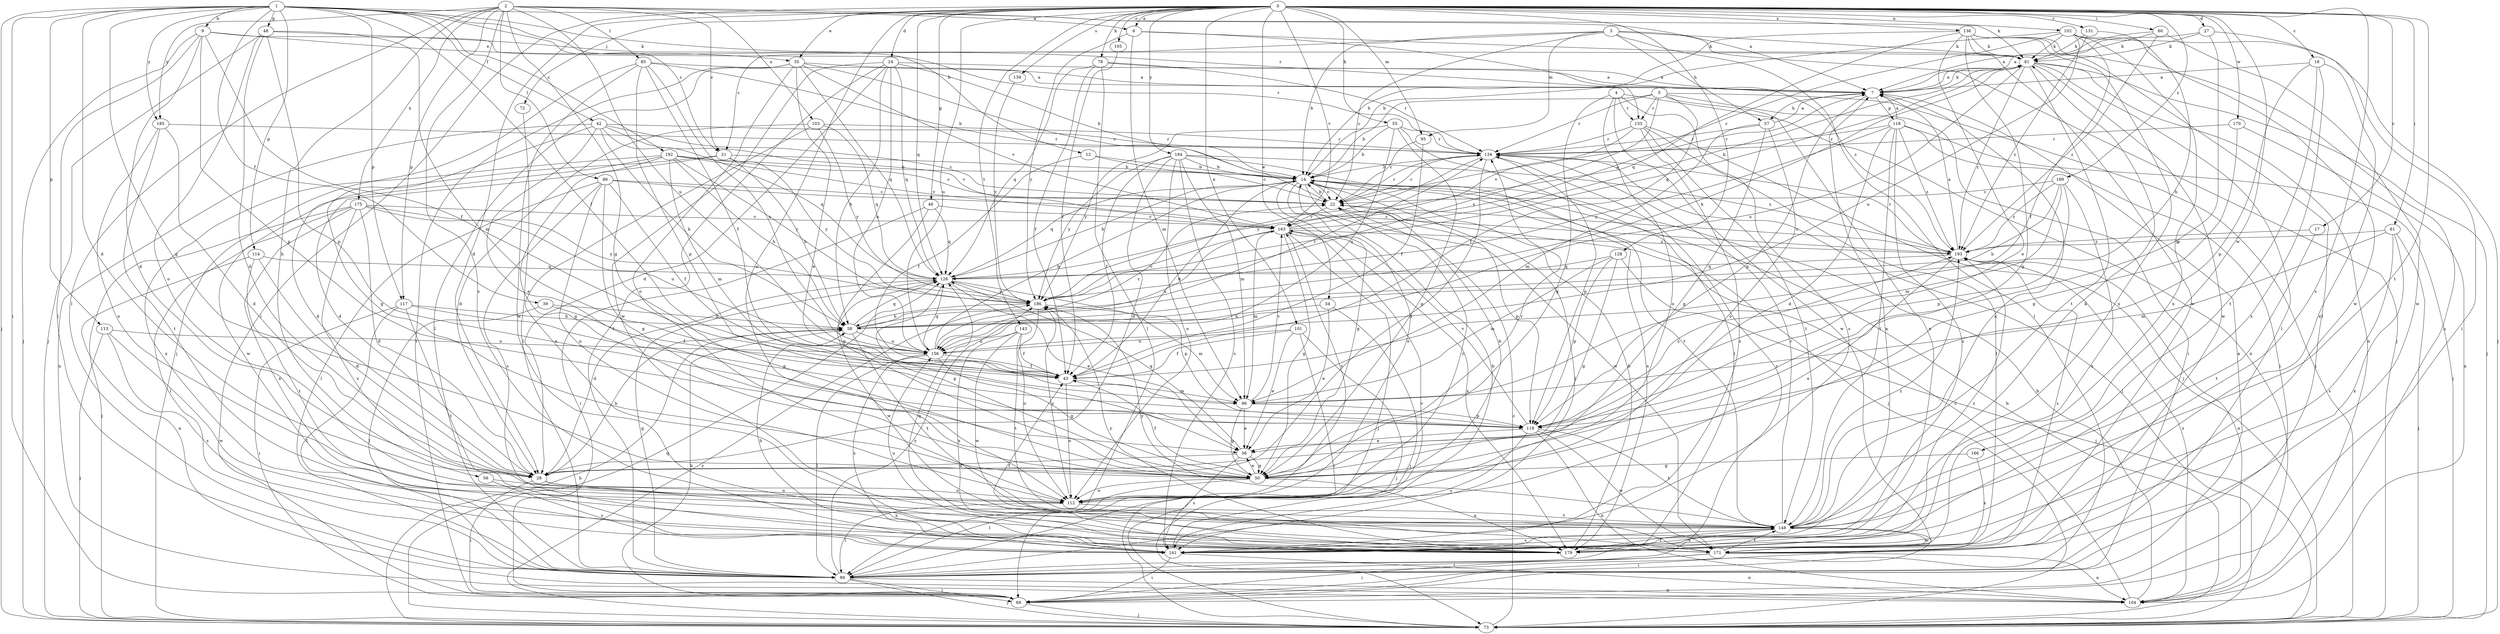 strict digraph  {
0;
1;
2;
3;
4;
5;
6;
7;
9;
12;
14;
17;
18;
21;
22;
24;
27;
28;
34;
35;
36;
39;
42;
43;
46;
48;
50;
55;
56;
57;
58;
60;
61;
66;
72;
73;
78;
81;
85;
86;
89;
95;
96;
101;
102;
103;
104;
105;
112;
113;
114;
117;
118;
119;
126;
128;
131;
133;
134;
136;
139;
141;
143;
148;
156;
163;
166;
170;
171;
175;
179;
184;
185;
186;
189;
192;
193;
0 -> 6  [label=a];
0 -> 17  [label=c];
0 -> 18  [label=c];
0 -> 24  [label=d];
0 -> 27  [label=d];
0 -> 28  [label=d];
0 -> 34  [label=e];
0 -> 35  [label=e];
0 -> 46  [label=g];
0 -> 55  [label=h];
0 -> 60  [label=i];
0 -> 61  [label=i];
0 -> 66  [label=i];
0 -> 72  [label=j];
0 -> 78  [label=k];
0 -> 95  [label=m];
0 -> 101  [label=n];
0 -> 102  [label=n];
0 -> 105  [label=o];
0 -> 112  [label=o];
0 -> 126  [label=q];
0 -> 128  [label=r];
0 -> 131  [label=r];
0 -> 136  [label=s];
0 -> 139  [label=s];
0 -> 141  [label=s];
0 -> 143  [label=t];
0 -> 148  [label=t];
0 -> 156  [label=u];
0 -> 163  [label=v];
0 -> 166  [label=w];
0 -> 170  [label=w];
0 -> 184  [label=y];
0 -> 189  [label=z];
1 -> 9  [label=b];
1 -> 12  [label=b];
1 -> 21  [label=c];
1 -> 28  [label=d];
1 -> 39  [label=f];
1 -> 42  [label=f];
1 -> 43  [label=f];
1 -> 48  [label=g];
1 -> 50  [label=g];
1 -> 66  [label=i];
1 -> 73  [label=j];
1 -> 81  [label=k];
1 -> 113  [label=p];
1 -> 114  [label=p];
1 -> 117  [label=p];
1 -> 133  [label=r];
1 -> 185  [label=y];
1 -> 192  [label=z];
2 -> 6  [label=a];
2 -> 7  [label=a];
2 -> 21  [label=c];
2 -> 50  [label=g];
2 -> 56  [label=h];
2 -> 85  [label=l];
2 -> 86  [label=l];
2 -> 89  [label=l];
2 -> 103  [label=n];
2 -> 117  [label=p];
2 -> 141  [label=s];
2 -> 156  [label=u];
2 -> 175  [label=x];
2 -> 185  [label=y];
3 -> 14  [label=b];
3 -> 21  [label=c];
3 -> 22  [label=c];
3 -> 57  [label=h];
3 -> 73  [label=j];
3 -> 81  [label=k];
3 -> 89  [label=l];
3 -> 95  [label=m];
4 -> 50  [label=g];
4 -> 104  [label=n];
4 -> 112  [label=o];
4 -> 133  [label=r];
4 -> 141  [label=s];
4 -> 171  [label=w];
5 -> 14  [label=b];
5 -> 43  [label=f];
5 -> 66  [label=i];
5 -> 73  [label=j];
5 -> 133  [label=r];
5 -> 134  [label=r];
5 -> 179  [label=x];
5 -> 186  [label=y];
6 -> 81  [label=k];
6 -> 96  [label=m];
6 -> 186  [label=y];
6 -> 193  [label=z];
7 -> 57  [label=h];
7 -> 81  [label=k];
7 -> 118  [label=p];
7 -> 119  [label=p];
9 -> 28  [label=d];
9 -> 35  [label=e];
9 -> 43  [label=f];
9 -> 73  [label=j];
9 -> 89  [label=l];
9 -> 119  [label=p];
9 -> 134  [label=r];
12 -> 14  [label=b];
12 -> 22  [label=c];
12 -> 43  [label=f];
14 -> 22  [label=c];
14 -> 50  [label=g];
14 -> 73  [label=j];
14 -> 89  [label=l];
14 -> 112  [label=o];
14 -> 126  [label=q];
14 -> 171  [label=w];
14 -> 179  [label=x];
17 -> 148  [label=t];
17 -> 193  [label=z];
18 -> 7  [label=a];
18 -> 119  [label=p];
18 -> 141  [label=s];
18 -> 148  [label=t];
18 -> 179  [label=x];
21 -> 14  [label=b];
21 -> 28  [label=d];
21 -> 58  [label=h];
21 -> 171  [label=w];
21 -> 186  [label=y];
22 -> 14  [label=b];
22 -> 119  [label=p];
22 -> 134  [label=r];
22 -> 163  [label=v];
24 -> 7  [label=a];
24 -> 14  [label=b];
24 -> 28  [label=d];
24 -> 58  [label=h];
24 -> 89  [label=l];
24 -> 126  [label=q];
24 -> 156  [label=u];
24 -> 171  [label=w];
27 -> 7  [label=a];
27 -> 66  [label=i];
27 -> 81  [label=k];
27 -> 119  [label=p];
28 -> 58  [label=h];
28 -> 66  [label=i];
28 -> 112  [label=o];
28 -> 179  [label=x];
34 -> 36  [label=e];
34 -> 58  [label=h];
34 -> 73  [label=j];
35 -> 7  [label=a];
35 -> 22  [label=c];
35 -> 36  [label=e];
35 -> 66  [label=i];
35 -> 89  [label=l];
35 -> 112  [label=o];
35 -> 126  [label=q];
35 -> 163  [label=v];
36 -> 28  [label=d];
36 -> 50  [label=g];
36 -> 126  [label=q];
36 -> 141  [label=s];
39 -> 43  [label=f];
39 -> 58  [label=h];
39 -> 89  [label=l];
42 -> 22  [label=c];
42 -> 36  [label=e];
42 -> 50  [label=g];
42 -> 58  [label=h];
42 -> 104  [label=n];
42 -> 126  [label=q];
42 -> 134  [label=r];
42 -> 163  [label=v];
43 -> 14  [label=b];
43 -> 96  [label=m];
43 -> 112  [label=o];
46 -> 50  [label=g];
46 -> 66  [label=i];
46 -> 126  [label=q];
46 -> 163  [label=v];
48 -> 28  [label=d];
48 -> 73  [label=j];
48 -> 81  [label=k];
48 -> 96  [label=m];
48 -> 112  [label=o];
48 -> 119  [label=p];
50 -> 36  [label=e];
50 -> 43  [label=f];
50 -> 89  [label=l];
50 -> 112  [label=o];
50 -> 134  [label=r];
50 -> 179  [label=x];
55 -> 14  [label=b];
55 -> 50  [label=g];
55 -> 89  [label=l];
55 -> 134  [label=r];
55 -> 156  [label=u];
55 -> 186  [label=y];
56 -> 112  [label=o];
56 -> 141  [label=s];
57 -> 7  [label=a];
57 -> 50  [label=g];
57 -> 96  [label=m];
57 -> 112  [label=o];
57 -> 134  [label=r];
58 -> 81  [label=k];
58 -> 126  [label=q];
58 -> 134  [label=r];
58 -> 148  [label=t];
58 -> 156  [label=u];
60 -> 7  [label=a];
60 -> 81  [label=k];
60 -> 171  [label=w];
60 -> 193  [label=z];
61 -> 73  [label=j];
61 -> 96  [label=m];
61 -> 141  [label=s];
61 -> 179  [label=x];
61 -> 193  [label=z];
66 -> 7  [label=a];
66 -> 58  [label=h];
66 -> 73  [label=j];
72 -> 89  [label=l];
73 -> 14  [label=b];
73 -> 22  [label=c];
73 -> 58  [label=h];
73 -> 126  [label=q];
73 -> 186  [label=y];
78 -> 7  [label=a];
78 -> 43  [label=f];
78 -> 89  [label=l];
78 -> 126  [label=q];
78 -> 134  [label=r];
81 -> 7  [label=a];
81 -> 73  [label=j];
81 -> 89  [label=l];
81 -> 104  [label=n];
81 -> 126  [label=q];
81 -> 148  [label=t];
81 -> 156  [label=u];
81 -> 171  [label=w];
81 -> 193  [label=z];
85 -> 7  [label=a];
85 -> 14  [label=b];
85 -> 43  [label=f];
85 -> 73  [label=j];
85 -> 119  [label=p];
85 -> 156  [label=u];
85 -> 171  [label=w];
86 -> 22  [label=c];
86 -> 43  [label=f];
86 -> 50  [label=g];
86 -> 89  [label=l];
86 -> 112  [label=o];
86 -> 141  [label=s];
86 -> 193  [label=z];
89 -> 66  [label=i];
89 -> 73  [label=j];
89 -> 104  [label=n];
89 -> 126  [label=q];
89 -> 134  [label=r];
89 -> 163  [label=v];
89 -> 186  [label=y];
95 -> 22  [label=c];
95 -> 43  [label=f];
96 -> 36  [label=e];
96 -> 50  [label=g];
96 -> 119  [label=p];
96 -> 163  [label=v];
101 -> 36  [label=e];
101 -> 43  [label=f];
101 -> 66  [label=i];
101 -> 73  [label=j];
101 -> 156  [label=u];
102 -> 14  [label=b];
102 -> 22  [label=c];
102 -> 43  [label=f];
102 -> 73  [label=j];
102 -> 81  [label=k];
102 -> 156  [label=u];
102 -> 171  [label=w];
102 -> 179  [label=x];
103 -> 28  [label=d];
103 -> 126  [label=q];
103 -> 134  [label=r];
103 -> 179  [label=x];
103 -> 186  [label=y];
104 -> 14  [label=b];
104 -> 22  [label=c];
104 -> 193  [label=z];
105 -> 43  [label=f];
112 -> 14  [label=b];
112 -> 22  [label=c];
112 -> 89  [label=l];
112 -> 148  [label=t];
112 -> 163  [label=v];
112 -> 186  [label=y];
113 -> 73  [label=j];
113 -> 141  [label=s];
113 -> 156  [label=u];
113 -> 171  [label=w];
114 -> 28  [label=d];
114 -> 104  [label=n];
114 -> 126  [label=q];
114 -> 148  [label=t];
117 -> 58  [label=h];
117 -> 66  [label=i];
117 -> 89  [label=l];
117 -> 119  [label=p];
117 -> 148  [label=t];
118 -> 7  [label=a];
118 -> 28  [label=d];
118 -> 66  [label=i];
118 -> 73  [label=j];
118 -> 134  [label=r];
118 -> 141  [label=s];
118 -> 148  [label=t];
118 -> 186  [label=y];
118 -> 193  [label=z];
119 -> 36  [label=e];
119 -> 104  [label=n];
119 -> 141  [label=s];
119 -> 148  [label=t];
119 -> 163  [label=v];
119 -> 171  [label=w];
119 -> 193  [label=z];
126 -> 14  [label=b];
126 -> 28  [label=d];
126 -> 36  [label=e];
126 -> 50  [label=g];
126 -> 119  [label=p];
126 -> 171  [label=w];
126 -> 186  [label=y];
128 -> 50  [label=g];
128 -> 73  [label=j];
128 -> 96  [label=m];
128 -> 119  [label=p];
128 -> 126  [label=q];
131 -> 58  [label=h];
131 -> 81  [label=k];
131 -> 193  [label=z];
133 -> 73  [label=j];
133 -> 89  [label=l];
133 -> 134  [label=r];
133 -> 141  [label=s];
133 -> 148  [label=t];
133 -> 163  [label=v];
134 -> 14  [label=b];
134 -> 22  [label=c];
134 -> 28  [label=d];
134 -> 73  [label=j];
134 -> 119  [label=p];
134 -> 186  [label=y];
136 -> 14  [label=b];
136 -> 36  [label=e];
136 -> 50  [label=g];
136 -> 81  [label=k];
136 -> 89  [label=l];
136 -> 104  [label=n];
136 -> 126  [label=q];
136 -> 171  [label=w];
136 -> 179  [label=x];
139 -> 186  [label=y];
141 -> 7  [label=a];
141 -> 14  [label=b];
141 -> 58  [label=h];
141 -> 66  [label=i];
141 -> 104  [label=n];
143 -> 43  [label=f];
143 -> 148  [label=t];
143 -> 156  [label=u];
143 -> 171  [label=w];
143 -> 179  [label=x];
148 -> 7  [label=a];
148 -> 66  [label=i];
148 -> 81  [label=k];
148 -> 134  [label=r];
148 -> 141  [label=s];
148 -> 171  [label=w];
148 -> 179  [label=x];
148 -> 186  [label=y];
148 -> 193  [label=z];
156 -> 14  [label=b];
156 -> 22  [label=c];
156 -> 43  [label=f];
156 -> 50  [label=g];
156 -> 89  [label=l];
156 -> 126  [label=q];
156 -> 141  [label=s];
163 -> 7  [label=a];
163 -> 50  [label=g];
163 -> 73  [label=j];
163 -> 81  [label=k];
163 -> 96  [label=m];
163 -> 156  [label=u];
163 -> 179  [label=x];
163 -> 193  [label=z];
166 -> 50  [label=g];
166 -> 179  [label=x];
170 -> 50  [label=g];
170 -> 104  [label=n];
170 -> 134  [label=r];
171 -> 66  [label=i];
171 -> 89  [label=l];
171 -> 104  [label=n];
171 -> 148  [label=t];
171 -> 193  [label=z];
175 -> 28  [label=d];
175 -> 73  [label=j];
175 -> 89  [label=l];
175 -> 141  [label=s];
175 -> 156  [label=u];
175 -> 163  [label=v];
175 -> 179  [label=x];
175 -> 186  [label=y];
179 -> 14  [label=b];
179 -> 43  [label=f];
179 -> 126  [label=q];
179 -> 148  [label=t];
179 -> 156  [label=u];
179 -> 186  [label=y];
179 -> 193  [label=z];
184 -> 14  [label=b];
184 -> 28  [label=d];
184 -> 43  [label=f];
184 -> 96  [label=m];
184 -> 112  [label=o];
184 -> 141  [label=s];
184 -> 148  [label=t];
184 -> 186  [label=y];
184 -> 193  [label=z];
185 -> 28  [label=d];
185 -> 112  [label=o];
185 -> 134  [label=r];
185 -> 148  [label=t];
186 -> 58  [label=h];
186 -> 96  [label=m];
186 -> 112  [label=o];
186 -> 163  [label=v];
189 -> 22  [label=c];
189 -> 58  [label=h];
189 -> 96  [label=m];
189 -> 119  [label=p];
189 -> 141  [label=s];
189 -> 193  [label=z];
192 -> 14  [label=b];
192 -> 22  [label=c];
192 -> 28  [label=d];
192 -> 50  [label=g];
192 -> 58  [label=h];
192 -> 96  [label=m];
192 -> 163  [label=v];
192 -> 179  [label=x];
192 -> 186  [label=y];
193 -> 7  [label=a];
193 -> 22  [label=c];
193 -> 104  [label=n];
193 -> 112  [label=o];
193 -> 126  [label=q];
193 -> 134  [label=r];
}
